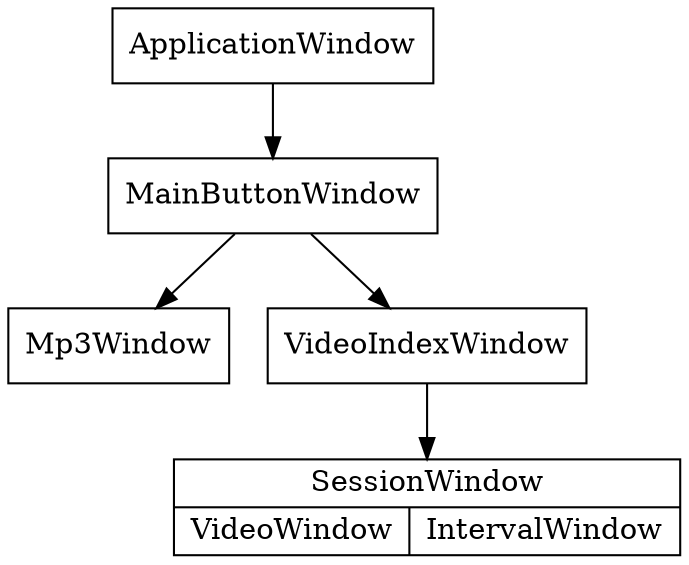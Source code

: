 digraph G {
    node [shape=box];
    ApplicationWindow -> MainButtonWindow -> Mp3Window;
    MainButtonWindow -> VideoIndexWindow -> SessionWindow;
    SessionWindow [ shape=record, label="{SessionWindow|{VideoWindow|IntervalWindow}}" ];
}
